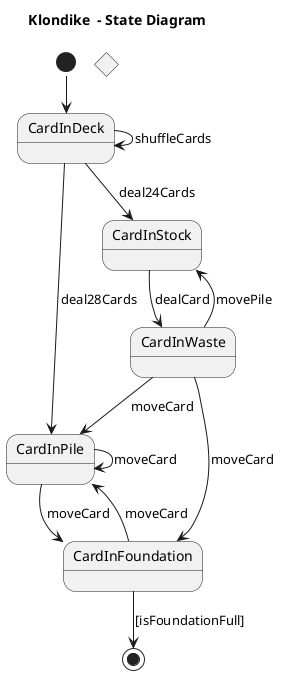 @startuml StateDiagram
!pragma layout smetana
title Klondike  - State Diagram

!pragma layout smetana
state CardInDeck
state CardInPile
state CardInStock
state Dealer  <<choice>>
state CardInFoundation

[*] --> CardInDeck
CardInDeck --> CardInDeck: shuffleCards
CardInDeck --> CardInPile: deal28Cards
CardInDeck --> CardInStock: deal24Cards

CardInPile --> CardInPile: moveCard
CardInPile --> CardInFoundation: moveCard
CardInFoundation --> CardInPile: moveCard

CardInStock --> CardInWaste: dealCard
CardInWaste --> CardInStock: movePile
CardInWaste --> CardInPile: moveCard
CardInWaste --> CardInFoundation: moveCard

CardInFoundation --> [*]: [isFoundationFull]

@enduml
